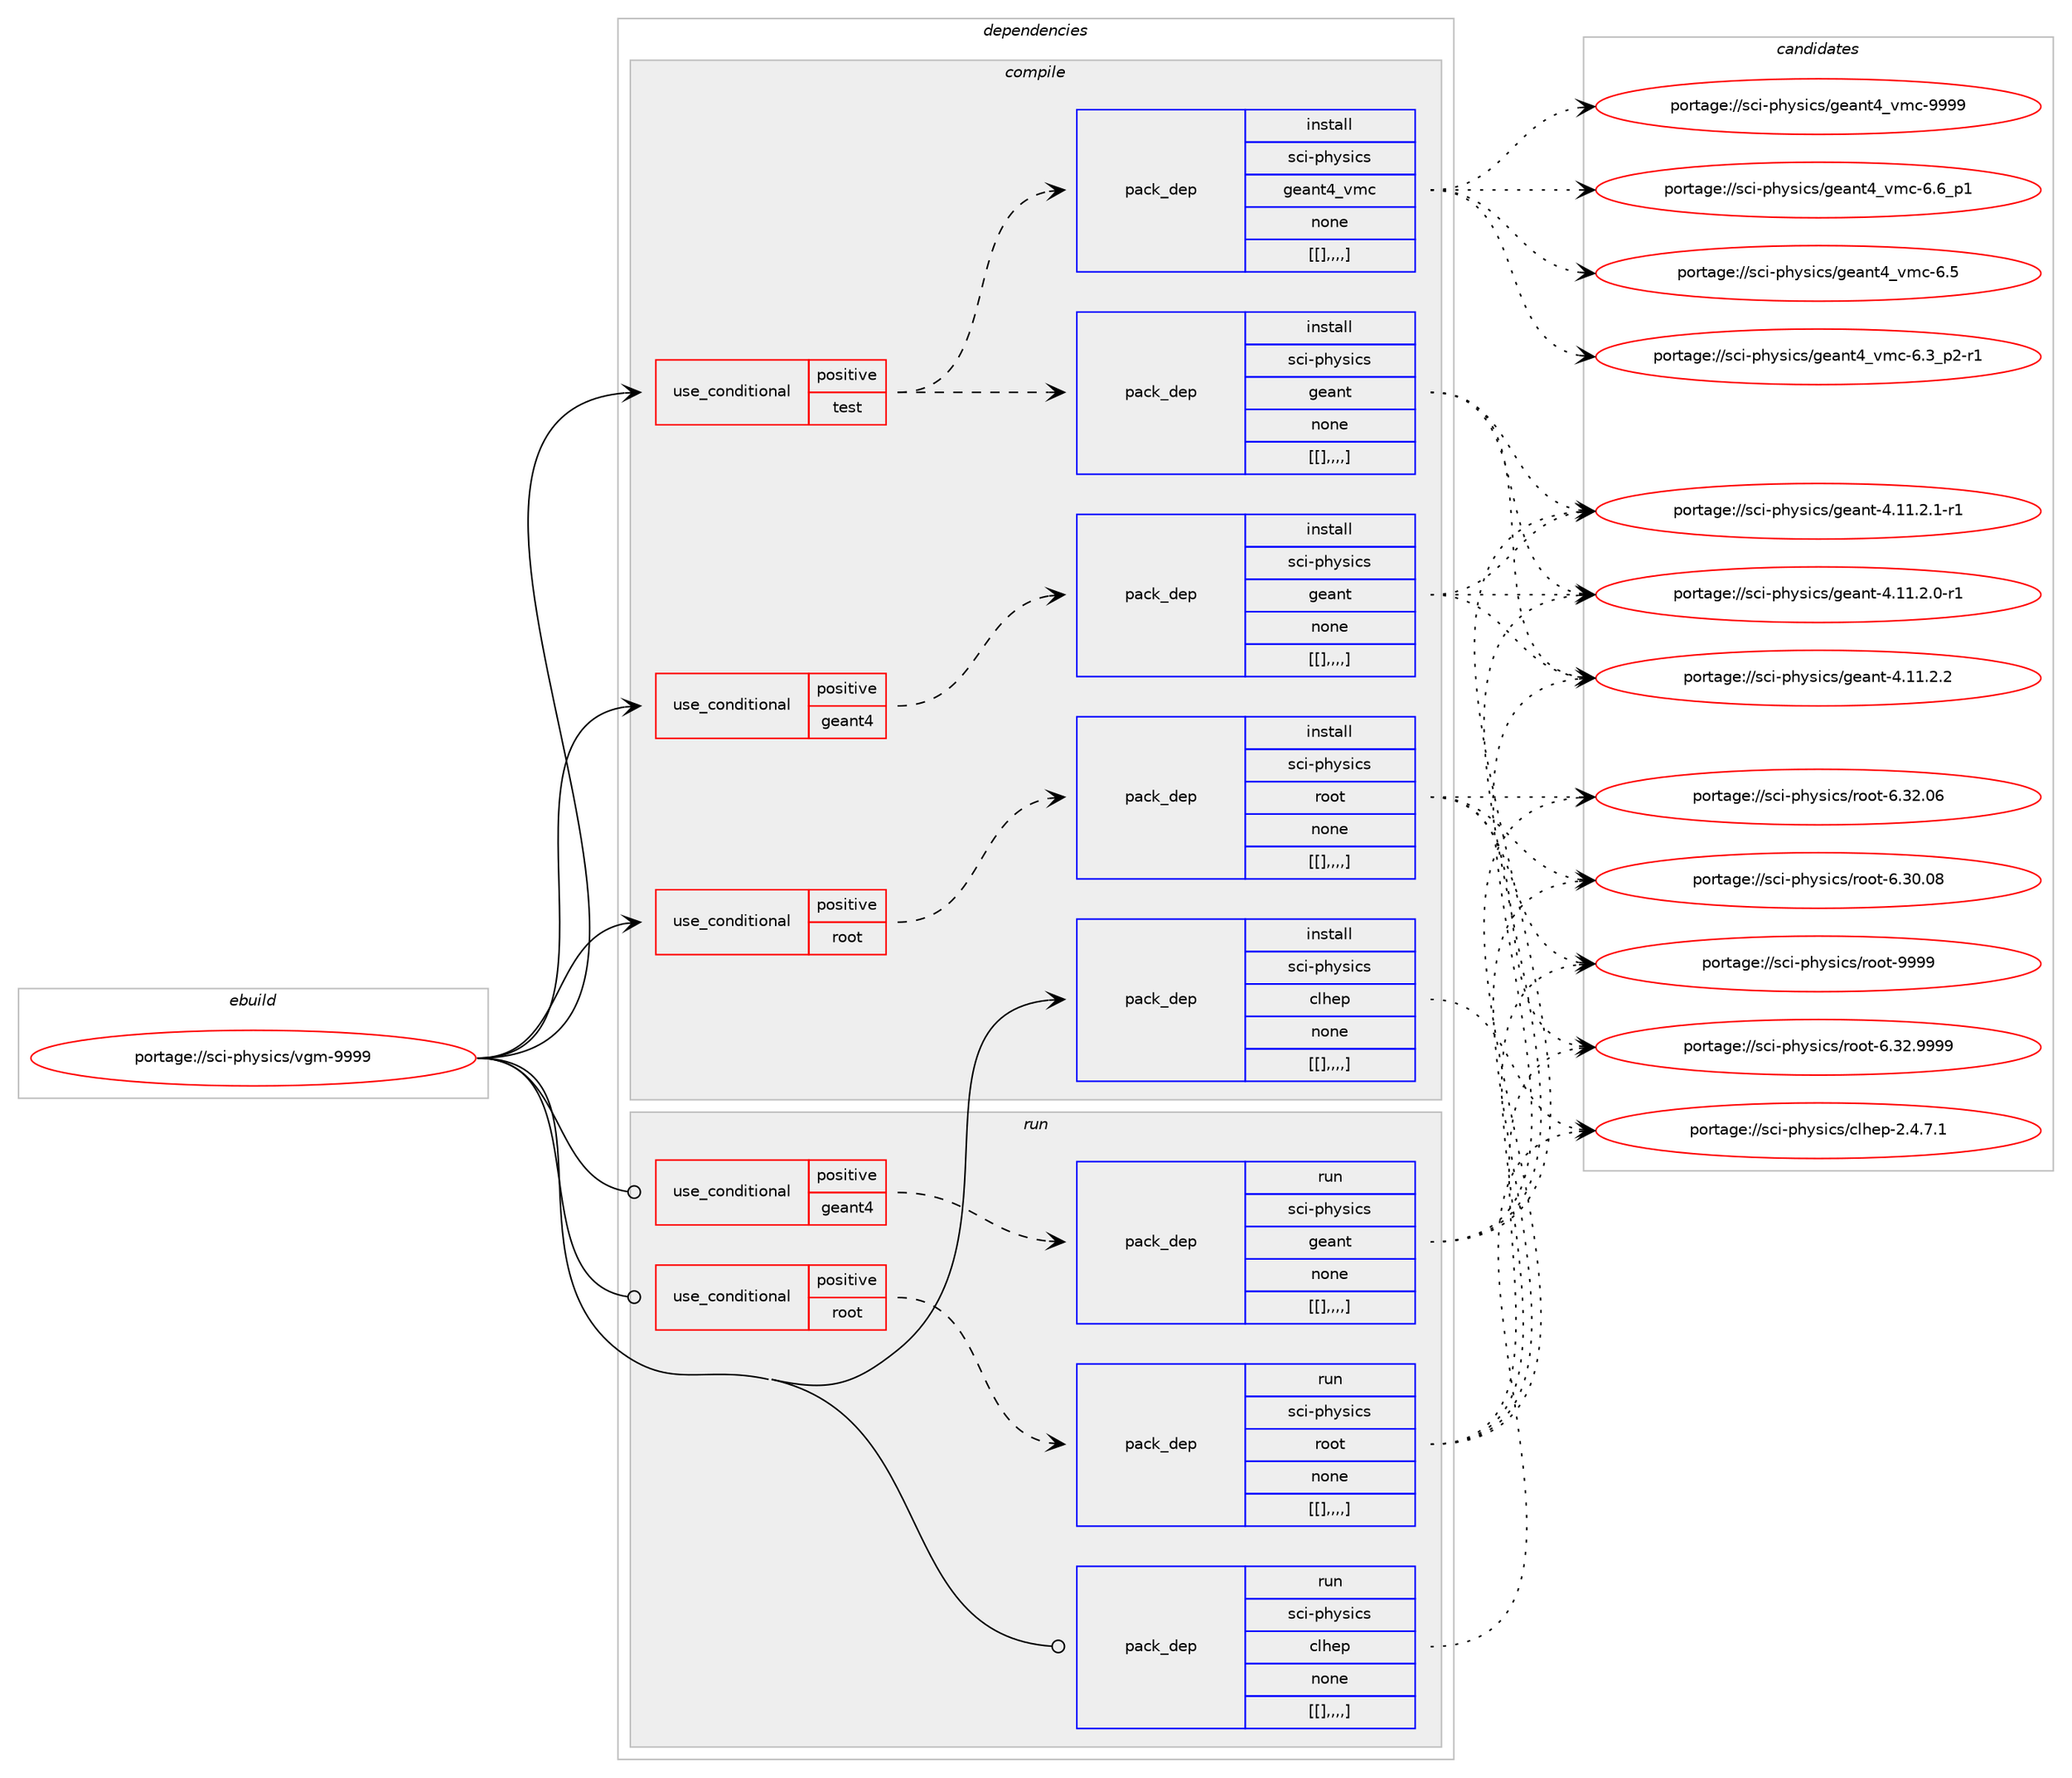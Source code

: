 digraph prolog {

# *************
# Graph options
# *************

newrank=true;
concentrate=true;
compound=true;
graph [rankdir=LR,fontname=Helvetica,fontsize=10,ranksep=1.5];#, ranksep=2.5, nodesep=0.2];
edge  [arrowhead=vee];
node  [fontname=Helvetica,fontsize=10];

# **********
# The ebuild
# **********

subgraph cluster_leftcol {
color=gray;
label=<<i>ebuild</i>>;
id [label="portage://sci-physics/vgm-9999", color=red, width=4, href="../sci-physics/vgm-9999.svg"];
}

# ****************
# The dependencies
# ****************

subgraph cluster_midcol {
color=gray;
label=<<i>dependencies</i>>;
subgraph cluster_compile {
fillcolor="#eeeeee";
style=filled;
label=<<i>compile</i>>;
subgraph cond115618 {
dependency434189 [label=<<TABLE BORDER="0" CELLBORDER="1" CELLSPACING="0" CELLPADDING="4"><TR><TD ROWSPAN="3" CELLPADDING="10">use_conditional</TD></TR><TR><TD>positive</TD></TR><TR><TD>geant4</TD></TR></TABLE>>, shape=none, color=red];
subgraph pack315397 {
dependency434219 [label=<<TABLE BORDER="0" CELLBORDER="1" CELLSPACING="0" CELLPADDING="4" WIDTH="220"><TR><TD ROWSPAN="6" CELLPADDING="30">pack_dep</TD></TR><TR><TD WIDTH="110">install</TD></TR><TR><TD>sci-physics</TD></TR><TR><TD>geant</TD></TR><TR><TD>none</TD></TR><TR><TD>[[],,,,]</TD></TR></TABLE>>, shape=none, color=blue];
}
dependency434189:e -> dependency434219:w [weight=20,style="dashed",arrowhead="vee"];
}
id:e -> dependency434189:w [weight=20,style="solid",arrowhead="vee"];
subgraph cond115649 {
dependency434238 [label=<<TABLE BORDER="0" CELLBORDER="1" CELLSPACING="0" CELLPADDING="4"><TR><TD ROWSPAN="3" CELLPADDING="10">use_conditional</TD></TR><TR><TD>positive</TD></TR><TR><TD>root</TD></TR></TABLE>>, shape=none, color=red];
subgraph pack315427 {
dependency434258 [label=<<TABLE BORDER="0" CELLBORDER="1" CELLSPACING="0" CELLPADDING="4" WIDTH="220"><TR><TD ROWSPAN="6" CELLPADDING="30">pack_dep</TD></TR><TR><TD WIDTH="110">install</TD></TR><TR><TD>sci-physics</TD></TR><TR><TD>root</TD></TR><TR><TD>none</TD></TR><TR><TD>[[],,,,]</TD></TR></TABLE>>, shape=none, color=blue];
}
dependency434238:e -> dependency434258:w [weight=20,style="dashed",arrowhead="vee"];
}
id:e -> dependency434238:w [weight=20,style="solid",arrowhead="vee"];
subgraph cond115669 {
dependency434281 [label=<<TABLE BORDER="0" CELLBORDER="1" CELLSPACING="0" CELLPADDING="4"><TR><TD ROWSPAN="3" CELLPADDING="10">use_conditional</TD></TR><TR><TD>positive</TD></TR><TR><TD>test</TD></TR></TABLE>>, shape=none, color=red];
subgraph pack315460 {
dependency434311 [label=<<TABLE BORDER="0" CELLBORDER="1" CELLSPACING="0" CELLPADDING="4" WIDTH="220"><TR><TD ROWSPAN="6" CELLPADDING="30">pack_dep</TD></TR><TR><TD WIDTH="110">install</TD></TR><TR><TD>sci-physics</TD></TR><TR><TD>geant</TD></TR><TR><TD>none</TD></TR><TR><TD>[[],,,,]</TD></TR></TABLE>>, shape=none, color=blue];
}
dependency434281:e -> dependency434311:w [weight=20,style="dashed",arrowhead="vee"];
subgraph pack315464 {
dependency434334 [label=<<TABLE BORDER="0" CELLBORDER="1" CELLSPACING="0" CELLPADDING="4" WIDTH="220"><TR><TD ROWSPAN="6" CELLPADDING="30">pack_dep</TD></TR><TR><TD WIDTH="110">install</TD></TR><TR><TD>sci-physics</TD></TR><TR><TD>geant4_vmc</TD></TR><TR><TD>none</TD></TR><TR><TD>[[],,,,]</TD></TR></TABLE>>, shape=none, color=blue];
}
dependency434281:e -> dependency434334:w [weight=20,style="dashed",arrowhead="vee"];
}
id:e -> dependency434281:w [weight=20,style="solid",arrowhead="vee"];
subgraph pack315500 {
dependency434436 [label=<<TABLE BORDER="0" CELLBORDER="1" CELLSPACING="0" CELLPADDING="4" WIDTH="220"><TR><TD ROWSPAN="6" CELLPADDING="30">pack_dep</TD></TR><TR><TD WIDTH="110">install</TD></TR><TR><TD>sci-physics</TD></TR><TR><TD>clhep</TD></TR><TR><TD>none</TD></TR><TR><TD>[[],,,,]</TD></TR></TABLE>>, shape=none, color=blue];
}
id:e -> dependency434436:w [weight=20,style="solid",arrowhead="vee"];
}
subgraph cluster_compileandrun {
fillcolor="#eeeeee";
style=filled;
label=<<i>compile and run</i>>;
}
subgraph cluster_run {
fillcolor="#eeeeee";
style=filled;
label=<<i>run</i>>;
subgraph cond115728 {
dependency434478 [label=<<TABLE BORDER="0" CELLBORDER="1" CELLSPACING="0" CELLPADDING="4"><TR><TD ROWSPAN="3" CELLPADDING="10">use_conditional</TD></TR><TR><TD>positive</TD></TR><TR><TD>geant4</TD></TR></TABLE>>, shape=none, color=red];
subgraph pack315571 {
dependency434483 [label=<<TABLE BORDER="0" CELLBORDER="1" CELLSPACING="0" CELLPADDING="4" WIDTH="220"><TR><TD ROWSPAN="6" CELLPADDING="30">pack_dep</TD></TR><TR><TD WIDTH="110">run</TD></TR><TR><TD>sci-physics</TD></TR><TR><TD>geant</TD></TR><TR><TD>none</TD></TR><TR><TD>[[],,,,]</TD></TR></TABLE>>, shape=none, color=blue];
}
dependency434478:e -> dependency434483:w [weight=20,style="dashed",arrowhead="vee"];
}
id:e -> dependency434478:w [weight=20,style="solid",arrowhead="odot"];
subgraph cond115761 {
dependency434511 [label=<<TABLE BORDER="0" CELLBORDER="1" CELLSPACING="0" CELLPADDING="4"><TR><TD ROWSPAN="3" CELLPADDING="10">use_conditional</TD></TR><TR><TD>positive</TD></TR><TR><TD>root</TD></TR></TABLE>>, shape=none, color=red];
subgraph pack315602 {
dependency434552 [label=<<TABLE BORDER="0" CELLBORDER="1" CELLSPACING="0" CELLPADDING="4" WIDTH="220"><TR><TD ROWSPAN="6" CELLPADDING="30">pack_dep</TD></TR><TR><TD WIDTH="110">run</TD></TR><TR><TD>sci-physics</TD></TR><TR><TD>root</TD></TR><TR><TD>none</TD></TR><TR><TD>[[],,,,]</TD></TR></TABLE>>, shape=none, color=blue];
}
dependency434511:e -> dependency434552:w [weight=20,style="dashed",arrowhead="vee"];
}
id:e -> dependency434511:w [weight=20,style="solid",arrowhead="odot"];
subgraph pack315650 {
dependency434633 [label=<<TABLE BORDER="0" CELLBORDER="1" CELLSPACING="0" CELLPADDING="4" WIDTH="220"><TR><TD ROWSPAN="6" CELLPADDING="30">pack_dep</TD></TR><TR><TD WIDTH="110">run</TD></TR><TR><TD>sci-physics</TD></TR><TR><TD>clhep</TD></TR><TR><TD>none</TD></TR><TR><TD>[[],,,,]</TD></TR></TABLE>>, shape=none, color=blue];
}
id:e -> dependency434633:w [weight=20,style="solid",arrowhead="odot"];
}
}

# **************
# The candidates
# **************

subgraph cluster_choices {
rank=same;
color=gray;
label=<<i>candidates</i>>;

subgraph choice314879 {
color=black;
nodesep=1;
choice1159910545112104121115105991154710310197110116455246494946504650 [label="portage://sci-physics/geant-4.11.2.2", color=red, width=4,href="../sci-physics/geant-4.11.2.2.svg"];
choice11599105451121041211151059911547103101971101164552464949465046494511449 [label="portage://sci-physics/geant-4.11.2.1-r1", color=red, width=4,href="../sci-physics/geant-4.11.2.1-r1.svg"];
choice11599105451121041211151059911547103101971101164552464949465046484511449 [label="portage://sci-physics/geant-4.11.2.0-r1", color=red, width=4,href="../sci-physics/geant-4.11.2.0-r1.svg"];
dependency434219:e -> choice1159910545112104121115105991154710310197110116455246494946504650:w [style=dotted,weight="100"];
dependency434219:e -> choice11599105451121041211151059911547103101971101164552464949465046494511449:w [style=dotted,weight="100"];
dependency434219:e -> choice11599105451121041211151059911547103101971101164552464949465046484511449:w [style=dotted,weight="100"];
}
subgraph choice314885 {
color=black;
nodesep=1;
choice115991054511210412111510599115471141111111164557575757 [label="portage://sci-physics/root-9999", color=red, width=4,href="../sci-physics/root-9999.svg"];
choice1159910545112104121115105991154711411111111645544651504657575757 [label="portage://sci-physics/root-6.32.9999", color=red, width=4,href="../sci-physics/root-6.32.9999.svg"];
choice115991054511210412111510599115471141111111164554465150464854 [label="portage://sci-physics/root-6.32.06", color=red, width=4,href="../sci-physics/root-6.32.06.svg"];
choice115991054511210412111510599115471141111111164554465148464856 [label="portage://sci-physics/root-6.30.08", color=red, width=4,href="../sci-physics/root-6.30.08.svg"];
dependency434258:e -> choice115991054511210412111510599115471141111111164557575757:w [style=dotted,weight="100"];
dependency434258:e -> choice1159910545112104121115105991154711411111111645544651504657575757:w [style=dotted,weight="100"];
dependency434258:e -> choice115991054511210412111510599115471141111111164554465150464854:w [style=dotted,weight="100"];
dependency434258:e -> choice115991054511210412111510599115471141111111164554465148464856:w [style=dotted,weight="100"];
}
subgraph choice314906 {
color=black;
nodesep=1;
choice1159910545112104121115105991154710310197110116455246494946504650 [label="portage://sci-physics/geant-4.11.2.2", color=red, width=4,href="../sci-physics/geant-4.11.2.2.svg"];
choice11599105451121041211151059911547103101971101164552464949465046494511449 [label="portage://sci-physics/geant-4.11.2.1-r1", color=red, width=4,href="../sci-physics/geant-4.11.2.1-r1.svg"];
choice11599105451121041211151059911547103101971101164552464949465046484511449 [label="portage://sci-physics/geant-4.11.2.0-r1", color=red, width=4,href="../sci-physics/geant-4.11.2.0-r1.svg"];
dependency434311:e -> choice1159910545112104121115105991154710310197110116455246494946504650:w [style=dotted,weight="100"];
dependency434311:e -> choice11599105451121041211151059911547103101971101164552464949465046494511449:w [style=dotted,weight="100"];
dependency434311:e -> choice11599105451121041211151059911547103101971101164552464949465046484511449:w [style=dotted,weight="100"];
}
subgraph choice314909 {
color=black;
nodesep=1;
choice11599105451121041211151059911547103101971101165295118109994557575757 [label="portage://sci-physics/geant4_vmc-9999", color=red, width=4,href="../sci-physics/geant4_vmc-9999.svg"];
choice1159910545112104121115105991154710310197110116529511810999455446549511249 [label="portage://sci-physics/geant4_vmc-6.6_p1", color=red, width=4,href="../sci-physics/geant4_vmc-6.6_p1.svg"];
choice115991054511210412111510599115471031019711011652951181099945544653 [label="portage://sci-physics/geant4_vmc-6.5", color=red, width=4,href="../sci-physics/geant4_vmc-6.5.svg"];
choice11599105451121041211151059911547103101971101165295118109994554465195112504511449 [label="portage://sci-physics/geant4_vmc-6.3_p2-r1", color=red, width=4,href="../sci-physics/geant4_vmc-6.3_p2-r1.svg"];
dependency434334:e -> choice11599105451121041211151059911547103101971101165295118109994557575757:w [style=dotted,weight="100"];
dependency434334:e -> choice1159910545112104121115105991154710310197110116529511810999455446549511249:w [style=dotted,weight="100"];
dependency434334:e -> choice115991054511210412111510599115471031019711011652951181099945544653:w [style=dotted,weight="100"];
dependency434334:e -> choice11599105451121041211151059911547103101971101165295118109994554465195112504511449:w [style=dotted,weight="100"];
}
subgraph choice314921 {
color=black;
nodesep=1;
choice11599105451121041211151059911547991081041011124550465246554649 [label="portage://sci-physics/clhep-2.4.7.1", color=red, width=4,href="../sci-physics/clhep-2.4.7.1.svg"];
dependency434436:e -> choice11599105451121041211151059911547991081041011124550465246554649:w [style=dotted,weight="100"];
}
subgraph choice314925 {
color=black;
nodesep=1;
choice1159910545112104121115105991154710310197110116455246494946504650 [label="portage://sci-physics/geant-4.11.2.2", color=red, width=4,href="../sci-physics/geant-4.11.2.2.svg"];
choice11599105451121041211151059911547103101971101164552464949465046494511449 [label="portage://sci-physics/geant-4.11.2.1-r1", color=red, width=4,href="../sci-physics/geant-4.11.2.1-r1.svg"];
choice11599105451121041211151059911547103101971101164552464949465046484511449 [label="portage://sci-physics/geant-4.11.2.0-r1", color=red, width=4,href="../sci-physics/geant-4.11.2.0-r1.svg"];
dependency434483:e -> choice1159910545112104121115105991154710310197110116455246494946504650:w [style=dotted,weight="100"];
dependency434483:e -> choice11599105451121041211151059911547103101971101164552464949465046494511449:w [style=dotted,weight="100"];
dependency434483:e -> choice11599105451121041211151059911547103101971101164552464949465046484511449:w [style=dotted,weight="100"];
}
subgraph choice314933 {
color=black;
nodesep=1;
choice115991054511210412111510599115471141111111164557575757 [label="portage://sci-physics/root-9999", color=red, width=4,href="../sci-physics/root-9999.svg"];
choice1159910545112104121115105991154711411111111645544651504657575757 [label="portage://sci-physics/root-6.32.9999", color=red, width=4,href="../sci-physics/root-6.32.9999.svg"];
choice115991054511210412111510599115471141111111164554465150464854 [label="portage://sci-physics/root-6.32.06", color=red, width=4,href="../sci-physics/root-6.32.06.svg"];
choice115991054511210412111510599115471141111111164554465148464856 [label="portage://sci-physics/root-6.30.08", color=red, width=4,href="../sci-physics/root-6.30.08.svg"];
dependency434552:e -> choice115991054511210412111510599115471141111111164557575757:w [style=dotted,weight="100"];
dependency434552:e -> choice1159910545112104121115105991154711411111111645544651504657575757:w [style=dotted,weight="100"];
dependency434552:e -> choice115991054511210412111510599115471141111111164554465150464854:w [style=dotted,weight="100"];
dependency434552:e -> choice115991054511210412111510599115471141111111164554465148464856:w [style=dotted,weight="100"];
}
subgraph choice314943 {
color=black;
nodesep=1;
choice11599105451121041211151059911547991081041011124550465246554649 [label="portage://sci-physics/clhep-2.4.7.1", color=red, width=4,href="../sci-physics/clhep-2.4.7.1.svg"];
dependency434633:e -> choice11599105451121041211151059911547991081041011124550465246554649:w [style=dotted,weight="100"];
}
}

}
